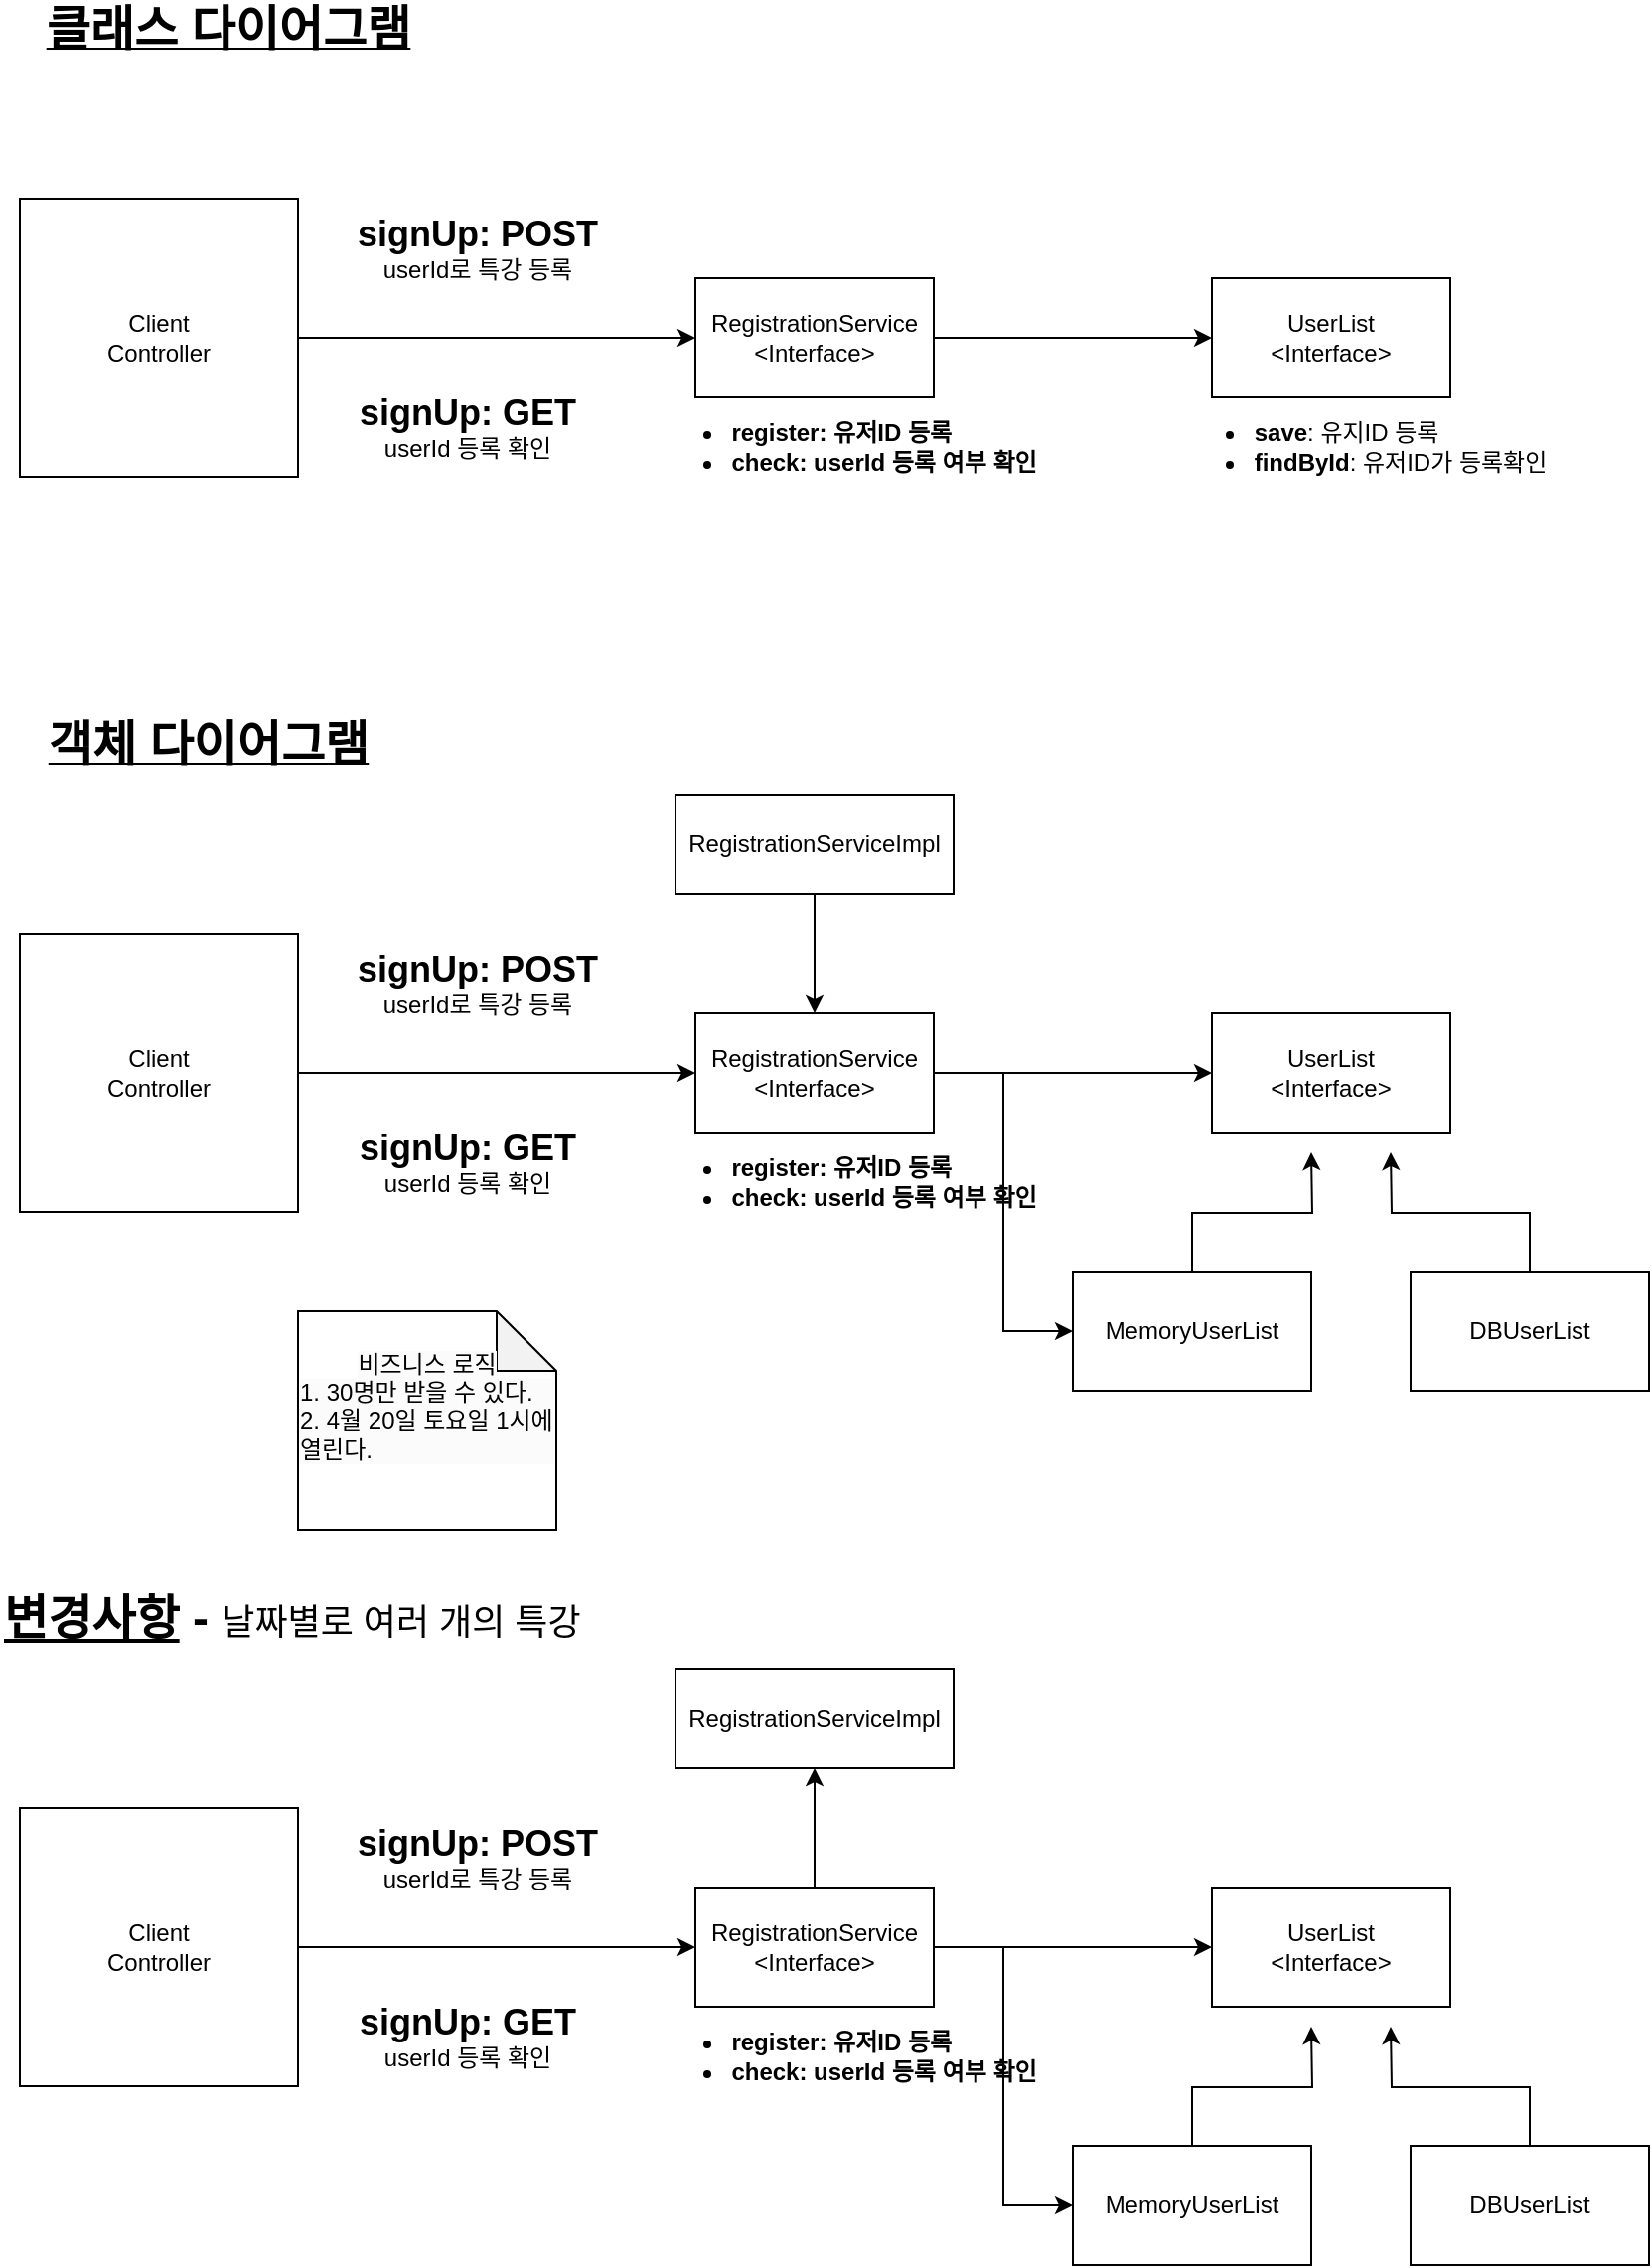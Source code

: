 <mxfile version="24.2.0" type="device">
  <diagram name="페이지-1" id="_b31awRqR2IRG90MOSuc">
    <mxGraphModel dx="834" dy="1578" grid="1" gridSize="10" guides="1" tooltips="1" connect="1" arrows="1" fold="1" page="1" pageScale="1" pageWidth="827" pageHeight="1169" math="0" shadow="0">
      <root>
        <mxCell id="0" />
        <mxCell id="1" parent="0" />
        <mxCell id="CvsVdCLuD6YM7w2VKbGI-10" style="edgeStyle=orthogonalEdgeStyle;rounded=0;orthogonalLoop=1;jettySize=auto;html=1;exitX=1;exitY=0.5;exitDx=0;exitDy=0;entryX=0;entryY=0.5;entryDx=0;entryDy=0;" edge="1" parent="1" source="CvsVdCLuD6YM7w2VKbGI-1" target="CvsVdCLuD6YM7w2VKbGI-8">
          <mxGeometry relative="1" as="geometry" />
        </mxCell>
        <mxCell id="CvsVdCLuD6YM7w2VKbGI-1" value="RegistrationService&lt;div&gt;&amp;lt;Interface&amp;gt;&lt;br&gt;&lt;/div&gt;" style="rounded=0;whiteSpace=wrap;html=1;" vertex="1" parent="1">
          <mxGeometry x="400" y="460" width="120" height="60" as="geometry" />
        </mxCell>
        <mxCell id="CvsVdCLuD6YM7w2VKbGI-3" style="edgeStyle=orthogonalEdgeStyle;rounded=0;orthogonalLoop=1;jettySize=auto;html=1;exitX=1;exitY=0.5;exitDx=0;exitDy=0;entryX=0;entryY=0.5;entryDx=0;entryDy=0;" edge="1" parent="1" source="CvsVdCLuD6YM7w2VKbGI-2" target="CvsVdCLuD6YM7w2VKbGI-1">
          <mxGeometry relative="1" as="geometry" />
        </mxCell>
        <mxCell id="CvsVdCLuD6YM7w2VKbGI-2" value="Client&lt;div&gt;Controller&lt;/div&gt;" style="rounded=0;whiteSpace=wrap;html=1;" vertex="1" parent="1">
          <mxGeometry x="60" y="420" width="140" height="140" as="geometry" />
        </mxCell>
        <mxCell id="CvsVdCLuD6YM7w2VKbGI-5" value="&lt;font style=&quot;font-size: 18px;&quot;&gt;&lt;b&gt;signUp: POST&lt;/b&gt;&lt;/font&gt;&lt;div&gt;&lt;font style=&quot;font-size: 12px;&quot;&gt;userId로 특강 등록&lt;/font&gt;&lt;/div&gt;" style="text;html=1;align=center;verticalAlign=middle;resizable=0;points=[];autosize=1;strokeColor=none;fillColor=none;" vertex="1" parent="1">
          <mxGeometry x="220" y="420" width="140" height="50" as="geometry" />
        </mxCell>
        <mxCell id="CvsVdCLuD6YM7w2VKbGI-7" value="&lt;div&gt;&lt;span style=&quot;font-size: 18px;&quot;&gt;&lt;b&gt;signUp: GET&lt;/b&gt;&lt;/span&gt;&lt;/div&gt;&lt;div&gt;&lt;font style=&quot;font-size: 12px;&quot;&gt;userId 등록 확인&lt;/font&gt;&lt;/div&gt;" style="text;html=1;align=center;verticalAlign=middle;resizable=0;points=[];autosize=1;strokeColor=none;fillColor=none;" vertex="1" parent="1">
          <mxGeometry x="220" y="510" width="130" height="50" as="geometry" />
        </mxCell>
        <mxCell id="CvsVdCLuD6YM7w2VKbGI-8" value="UserList&lt;div&gt;&amp;lt;Interface&amp;gt;&lt;/div&gt;" style="rounded=0;whiteSpace=wrap;html=1;" vertex="1" parent="1">
          <mxGeometry x="660" y="460" width="120" height="60" as="geometry" />
        </mxCell>
        <mxCell id="CvsVdCLuD6YM7w2VKbGI-11" value="&lt;div style=&quot;text-align: left;&quot;&gt;&lt;ul&gt;&lt;li&gt;&lt;b style=&quot;background-color: initial;&quot;&gt;save&lt;/b&gt;&lt;span style=&quot;text-align: left; background-color: initial;&quot;&gt;: 유지ID 등록&lt;/span&gt;&lt;/li&gt;&lt;li&gt;&lt;span style=&quot;background-color: initial;&quot;&gt;&lt;b&gt;findById&lt;/b&gt;: 유저ID가 등록확인&lt;/span&gt;&lt;/li&gt;&lt;/ul&gt;&lt;/div&gt;" style="text;html=1;align=center;verticalAlign=middle;whiteSpace=wrap;rounded=0;" vertex="1" parent="1">
          <mxGeometry x="630" y="510" width="210" height="70" as="geometry" />
        </mxCell>
        <mxCell id="CvsVdCLuD6YM7w2VKbGI-13" value="&lt;div style=&quot;text-align: left;&quot;&gt;&lt;ul&gt;&lt;li&gt;&lt;b style=&quot;background-color: initial;&quot;&gt;register: 유저ID 등록&lt;/b&gt;&lt;/li&gt;&lt;li&gt;&lt;b&gt;check: userId 등록 여부 확인&lt;/b&gt;&lt;/li&gt;&lt;/ul&gt;&lt;/div&gt;" style="text;html=1;align=center;verticalAlign=middle;whiteSpace=wrap;rounded=0;" vertex="1" parent="1">
          <mxGeometry x="370" y="510" width="210" height="70" as="geometry" />
        </mxCell>
        <mxCell id="CvsVdCLuD6YM7w2VKbGI-14" value="&lt;b&gt;&lt;u&gt;&lt;font style=&quot;font-size: 24px;&quot;&gt;클래스 다이어그램&lt;/font&gt;&lt;/u&gt;&lt;/b&gt;" style="text;html=1;align=center;verticalAlign=middle;whiteSpace=wrap;rounded=0;" vertex="1" parent="1">
          <mxGeometry x="60" y="320" width="210" height="30" as="geometry" />
        </mxCell>
        <mxCell id="CvsVdCLuD6YM7w2VKbGI-22" style="edgeStyle=orthogonalEdgeStyle;rounded=0;orthogonalLoop=1;jettySize=auto;html=1;exitX=1;exitY=0.5;exitDx=0;exitDy=0;entryX=0;entryY=0.5;entryDx=0;entryDy=0;" edge="1" parent="1" source="CvsVdCLuD6YM7w2VKbGI-23" target="CvsVdCLuD6YM7w2VKbGI-28">
          <mxGeometry relative="1" as="geometry" />
        </mxCell>
        <mxCell id="CvsVdCLuD6YM7w2VKbGI-35" style="edgeStyle=orthogonalEdgeStyle;rounded=0;orthogonalLoop=1;jettySize=auto;html=1;exitX=1;exitY=0.5;exitDx=0;exitDy=0;entryX=0;entryY=0.5;entryDx=0;entryDy=0;" edge="1" parent="1" source="CvsVdCLuD6YM7w2VKbGI-23" target="CvsVdCLuD6YM7w2VKbGI-31">
          <mxGeometry relative="1" as="geometry" />
        </mxCell>
        <mxCell id="CvsVdCLuD6YM7w2VKbGI-23" value="RegistrationService&lt;div&gt;&amp;lt;Interface&amp;gt;&lt;/div&gt;" style="rounded=0;whiteSpace=wrap;html=1;" vertex="1" parent="1">
          <mxGeometry x="400" y="830" width="120" height="60" as="geometry" />
        </mxCell>
        <mxCell id="CvsVdCLuD6YM7w2VKbGI-24" style="edgeStyle=orthogonalEdgeStyle;rounded=0;orthogonalLoop=1;jettySize=auto;html=1;exitX=1;exitY=0.5;exitDx=0;exitDy=0;entryX=0;entryY=0.5;entryDx=0;entryDy=0;" edge="1" parent="1" source="CvsVdCLuD6YM7w2VKbGI-25" target="CvsVdCLuD6YM7w2VKbGI-23">
          <mxGeometry relative="1" as="geometry" />
        </mxCell>
        <mxCell id="CvsVdCLuD6YM7w2VKbGI-25" value="Client&lt;div&gt;Controller&lt;/div&gt;" style="rounded=0;whiteSpace=wrap;html=1;" vertex="1" parent="1">
          <mxGeometry x="60" y="790" width="140" height="140" as="geometry" />
        </mxCell>
        <mxCell id="CvsVdCLuD6YM7w2VKbGI-26" value="&lt;font style=&quot;font-size: 18px;&quot;&gt;&lt;b&gt;signUp: POST&lt;/b&gt;&lt;/font&gt;&lt;div&gt;&lt;font style=&quot;font-size: 12px;&quot;&gt;userId로 특강 등록&lt;/font&gt;&lt;/div&gt;" style="text;html=1;align=center;verticalAlign=middle;resizable=0;points=[];autosize=1;strokeColor=none;fillColor=none;" vertex="1" parent="1">
          <mxGeometry x="220" y="790" width="140" height="50" as="geometry" />
        </mxCell>
        <mxCell id="CvsVdCLuD6YM7w2VKbGI-27" value="&lt;div&gt;&lt;span style=&quot;font-size: 18px;&quot;&gt;&lt;b&gt;signUp: GET&lt;/b&gt;&lt;/span&gt;&lt;/div&gt;&lt;div&gt;&lt;font style=&quot;font-size: 12px;&quot;&gt;userId 등록 확인&lt;/font&gt;&lt;/div&gt;" style="text;html=1;align=center;verticalAlign=middle;resizable=0;points=[];autosize=1;strokeColor=none;fillColor=none;" vertex="1" parent="1">
          <mxGeometry x="220" y="880" width="130" height="50" as="geometry" />
        </mxCell>
        <mxCell id="CvsVdCLuD6YM7w2VKbGI-28" value="UserList&lt;div&gt;&amp;lt;Interface&amp;gt;&lt;/div&gt;" style="rounded=0;whiteSpace=wrap;html=1;" vertex="1" parent="1">
          <mxGeometry x="660" y="830" width="120" height="60" as="geometry" />
        </mxCell>
        <mxCell id="CvsVdCLuD6YM7w2VKbGI-29" value="&lt;div style=&quot;text-align: left;&quot;&gt;&lt;ul&gt;&lt;li&gt;&lt;b style=&quot;background-color: initial;&quot;&gt;register: 유저ID 등록&lt;/b&gt;&lt;/li&gt;&lt;li&gt;&lt;b&gt;check: userId 등록 여부 확인&lt;/b&gt;&lt;/li&gt;&lt;/ul&gt;&lt;/div&gt;" style="text;html=1;align=center;verticalAlign=middle;whiteSpace=wrap;rounded=0;" vertex="1" parent="1">
          <mxGeometry x="370" y="880" width="210" height="70" as="geometry" />
        </mxCell>
        <mxCell id="CvsVdCLuD6YM7w2VKbGI-30" value="&lt;b&gt;&lt;u&gt;&lt;font style=&quot;font-size: 24px;&quot;&gt;객체 다이어그램&lt;/font&gt;&lt;/u&gt;&lt;/b&gt;" style="text;html=1;align=center;verticalAlign=middle;whiteSpace=wrap;rounded=0;" vertex="1" parent="1">
          <mxGeometry x="50" y="680" width="210" height="30" as="geometry" />
        </mxCell>
        <mxCell id="CvsVdCLuD6YM7w2VKbGI-33" style="edgeStyle=orthogonalEdgeStyle;rounded=0;orthogonalLoop=1;jettySize=auto;html=1;" edge="1" parent="1" source="CvsVdCLuD6YM7w2VKbGI-31">
          <mxGeometry relative="1" as="geometry">
            <mxPoint x="710" y="900" as="targetPoint" />
          </mxGeometry>
        </mxCell>
        <mxCell id="CvsVdCLuD6YM7w2VKbGI-31" value="MemoryUserList" style="rounded=0;whiteSpace=wrap;html=1;" vertex="1" parent="1">
          <mxGeometry x="590" y="960" width="120" height="60" as="geometry" />
        </mxCell>
        <mxCell id="CvsVdCLuD6YM7w2VKbGI-34" style="edgeStyle=orthogonalEdgeStyle;rounded=0;orthogonalLoop=1;jettySize=auto;html=1;exitX=0.5;exitY=0;exitDx=0;exitDy=0;" edge="1" parent="1" source="CvsVdCLuD6YM7w2VKbGI-32">
          <mxGeometry relative="1" as="geometry">
            <mxPoint x="750" y="900" as="targetPoint" />
          </mxGeometry>
        </mxCell>
        <mxCell id="CvsVdCLuD6YM7w2VKbGI-32" value="DBUserList" style="rounded=0;whiteSpace=wrap;html=1;" vertex="1" parent="1">
          <mxGeometry x="760" y="960" width="120" height="60" as="geometry" />
        </mxCell>
        <mxCell id="CvsVdCLuD6YM7w2VKbGI-37" style="edgeStyle=orthogonalEdgeStyle;rounded=0;orthogonalLoop=1;jettySize=auto;html=1;entryX=0.5;entryY=0;entryDx=0;entryDy=0;" edge="1" parent="1" source="CvsVdCLuD6YM7w2VKbGI-36" target="CvsVdCLuD6YM7w2VKbGI-23">
          <mxGeometry relative="1" as="geometry" />
        </mxCell>
        <mxCell id="CvsVdCLuD6YM7w2VKbGI-36" value="RegistrationServiceImpl" style="rounded=0;whiteSpace=wrap;html=1;" vertex="1" parent="1">
          <mxGeometry x="390" y="720" width="140" height="50" as="geometry" />
        </mxCell>
        <mxCell id="CvsVdCLuD6YM7w2VKbGI-38" style="edgeStyle=orthogonalEdgeStyle;rounded=0;orthogonalLoop=1;jettySize=auto;html=1;exitX=1;exitY=0.5;exitDx=0;exitDy=0;entryX=0;entryY=0.5;entryDx=0;entryDy=0;" edge="1" parent="1" source="CvsVdCLuD6YM7w2VKbGI-40" target="CvsVdCLuD6YM7w2VKbGI-45">
          <mxGeometry relative="1" as="geometry" />
        </mxCell>
        <mxCell id="CvsVdCLuD6YM7w2VKbGI-39" style="edgeStyle=orthogonalEdgeStyle;rounded=0;orthogonalLoop=1;jettySize=auto;html=1;exitX=1;exitY=0.5;exitDx=0;exitDy=0;entryX=0;entryY=0.5;entryDx=0;entryDy=0;" edge="1" parent="1" source="CvsVdCLuD6YM7w2VKbGI-40" target="CvsVdCLuD6YM7w2VKbGI-49">
          <mxGeometry relative="1" as="geometry" />
        </mxCell>
        <mxCell id="CvsVdCLuD6YM7w2VKbGI-56" style="edgeStyle=orthogonalEdgeStyle;rounded=0;orthogonalLoop=1;jettySize=auto;html=1;entryX=0.5;entryY=1;entryDx=0;entryDy=0;" edge="1" parent="1" source="CvsVdCLuD6YM7w2VKbGI-40" target="CvsVdCLuD6YM7w2VKbGI-53">
          <mxGeometry relative="1" as="geometry" />
        </mxCell>
        <mxCell id="CvsVdCLuD6YM7w2VKbGI-40" value="RegistrationService&lt;div&gt;&amp;lt;Interface&amp;gt;&lt;/div&gt;" style="rounded=0;whiteSpace=wrap;html=1;" vertex="1" parent="1">
          <mxGeometry x="400" y="1270" width="120" height="60" as="geometry" />
        </mxCell>
        <mxCell id="CvsVdCLuD6YM7w2VKbGI-41" style="edgeStyle=orthogonalEdgeStyle;rounded=0;orthogonalLoop=1;jettySize=auto;html=1;exitX=1;exitY=0.5;exitDx=0;exitDy=0;entryX=0;entryY=0.5;entryDx=0;entryDy=0;" edge="1" parent="1" source="CvsVdCLuD6YM7w2VKbGI-42" target="CvsVdCLuD6YM7w2VKbGI-40">
          <mxGeometry relative="1" as="geometry" />
        </mxCell>
        <mxCell id="CvsVdCLuD6YM7w2VKbGI-42" value="Client&lt;div&gt;Controller&lt;/div&gt;" style="rounded=0;whiteSpace=wrap;html=1;" vertex="1" parent="1">
          <mxGeometry x="60" y="1230" width="140" height="140" as="geometry" />
        </mxCell>
        <mxCell id="CvsVdCLuD6YM7w2VKbGI-43" value="&lt;font style=&quot;font-size: 18px;&quot;&gt;&lt;b&gt;signUp: POST&lt;/b&gt;&lt;/font&gt;&lt;div&gt;&lt;font style=&quot;font-size: 12px;&quot;&gt;userId로 특강 등록&lt;/font&gt;&lt;/div&gt;" style="text;html=1;align=center;verticalAlign=middle;resizable=0;points=[];autosize=1;strokeColor=none;fillColor=none;" vertex="1" parent="1">
          <mxGeometry x="220" y="1230" width="140" height="50" as="geometry" />
        </mxCell>
        <mxCell id="CvsVdCLuD6YM7w2VKbGI-44" value="&lt;div&gt;&lt;span style=&quot;font-size: 18px;&quot;&gt;&lt;b&gt;signUp: GET&lt;/b&gt;&lt;/span&gt;&lt;/div&gt;&lt;div&gt;&lt;font style=&quot;font-size: 12px;&quot;&gt;userId 등록 확인&lt;/font&gt;&lt;/div&gt;" style="text;html=1;align=center;verticalAlign=middle;resizable=0;points=[];autosize=1;strokeColor=none;fillColor=none;" vertex="1" parent="1">
          <mxGeometry x="220" y="1320" width="130" height="50" as="geometry" />
        </mxCell>
        <mxCell id="CvsVdCLuD6YM7w2VKbGI-45" value="UserList&lt;div&gt;&amp;lt;Interface&amp;gt;&lt;/div&gt;" style="rounded=0;whiteSpace=wrap;html=1;" vertex="1" parent="1">
          <mxGeometry x="660" y="1270" width="120" height="60" as="geometry" />
        </mxCell>
        <mxCell id="CvsVdCLuD6YM7w2VKbGI-46" value="&lt;div style=&quot;text-align: left;&quot;&gt;&lt;ul&gt;&lt;li&gt;&lt;b style=&quot;background-color: initial;&quot;&gt;register: 유저ID 등록&lt;/b&gt;&lt;/li&gt;&lt;li&gt;&lt;b&gt;check: userId 등록 여부 확인&lt;/b&gt;&lt;/li&gt;&lt;/ul&gt;&lt;/div&gt;" style="text;html=1;align=center;verticalAlign=middle;whiteSpace=wrap;rounded=0;" vertex="1" parent="1">
          <mxGeometry x="370" y="1320" width="210" height="70" as="geometry" />
        </mxCell>
        <mxCell id="CvsVdCLuD6YM7w2VKbGI-47" value="&lt;b style=&quot;font-size: 24px;&quot;&gt;&lt;u&gt;변경사항&lt;/u&gt; - &lt;/b&gt;&lt;font style=&quot;font-size: 18px;&quot;&gt;날짜별로 여러 개의 특강&lt;/font&gt;" style="text;html=1;align=left;verticalAlign=middle;whiteSpace=wrap;rounded=0;" vertex="1" parent="1">
          <mxGeometry x="50" y="1120" width="370" height="30" as="geometry" />
        </mxCell>
        <mxCell id="CvsVdCLuD6YM7w2VKbGI-48" style="edgeStyle=orthogonalEdgeStyle;rounded=0;orthogonalLoop=1;jettySize=auto;html=1;" edge="1" parent="1" source="CvsVdCLuD6YM7w2VKbGI-49">
          <mxGeometry relative="1" as="geometry">
            <mxPoint x="710" y="1340" as="targetPoint" />
          </mxGeometry>
        </mxCell>
        <mxCell id="CvsVdCLuD6YM7w2VKbGI-49" value="MemoryUserList" style="rounded=0;whiteSpace=wrap;html=1;" vertex="1" parent="1">
          <mxGeometry x="590" y="1400" width="120" height="60" as="geometry" />
        </mxCell>
        <mxCell id="CvsVdCLuD6YM7w2VKbGI-50" style="edgeStyle=orthogonalEdgeStyle;rounded=0;orthogonalLoop=1;jettySize=auto;html=1;exitX=0.5;exitY=0;exitDx=0;exitDy=0;" edge="1" parent="1" source="CvsVdCLuD6YM7w2VKbGI-51">
          <mxGeometry relative="1" as="geometry">
            <mxPoint x="750" y="1340" as="targetPoint" />
          </mxGeometry>
        </mxCell>
        <mxCell id="CvsVdCLuD6YM7w2VKbGI-51" value="DBUserList" style="rounded=0;whiteSpace=wrap;html=1;" vertex="1" parent="1">
          <mxGeometry x="760" y="1400" width="120" height="60" as="geometry" />
        </mxCell>
        <mxCell id="CvsVdCLuD6YM7w2VKbGI-53" value="RegistrationServiceImpl" style="rounded=0;whiteSpace=wrap;html=1;" vertex="1" parent="1">
          <mxGeometry x="390" y="1160" width="140" height="50" as="geometry" />
        </mxCell>
        <mxCell id="CvsVdCLuD6YM7w2VKbGI-55" value="&#xa;&lt;span style=&quot;color: rgb(0, 0, 0); font-family: Helvetica; font-size: 12px; font-style: normal; font-variant-ligatures: normal; font-variant-caps: normal; font-weight: 400; letter-spacing: normal; orphans: 2; text-align: left; text-indent: 0px; text-transform: none; widows: 2; word-spacing: 0px; -webkit-text-stroke-width: 0px; white-space: normal; background-color: rgb(251, 251, 251); text-decoration-thickness: initial; text-decoration-style: initial; text-decoration-color: initial; display: inline !important; float: none;&quot;&gt;비즈니스 로직&lt;/span&gt;&lt;div style=&quot;color: rgb(0, 0, 0); font-family: Helvetica; font-size: 12px; font-style: normal; font-variant-ligatures: normal; font-variant-caps: normal; font-weight: 400; letter-spacing: normal; orphans: 2; text-align: left; text-indent: 0px; text-transform: none; widows: 2; word-spacing: 0px; -webkit-text-stroke-width: 0px; white-space: normal; background-color: rgb(251, 251, 251); text-decoration-thickness: initial; text-decoration-style: initial; text-decoration-color: initial;&quot;&gt;1. 30명만 받을 수 있다.&lt;/div&gt;&lt;div style=&quot;color: rgb(0, 0, 0); font-family: Helvetica; font-size: 12px; font-style: normal; font-variant-ligatures: normal; font-variant-caps: normal; font-weight: 400; letter-spacing: normal; orphans: 2; text-align: left; text-indent: 0px; text-transform: none; widows: 2; word-spacing: 0px; -webkit-text-stroke-width: 0px; white-space: normal; background-color: rgb(251, 251, 251); text-decoration-thickness: initial; text-decoration-style: initial; text-decoration-color: initial;&quot;&gt;2. 4월 20일 토요일 1시에 열린다.&lt;/div&gt;&#xa;&#xa;" style="shape=note;whiteSpace=wrap;html=1;backgroundOutline=1;darkOpacity=0.05;" vertex="1" parent="1">
          <mxGeometry x="200" y="980" width="130" height="110" as="geometry" />
        </mxCell>
      </root>
    </mxGraphModel>
  </diagram>
</mxfile>
